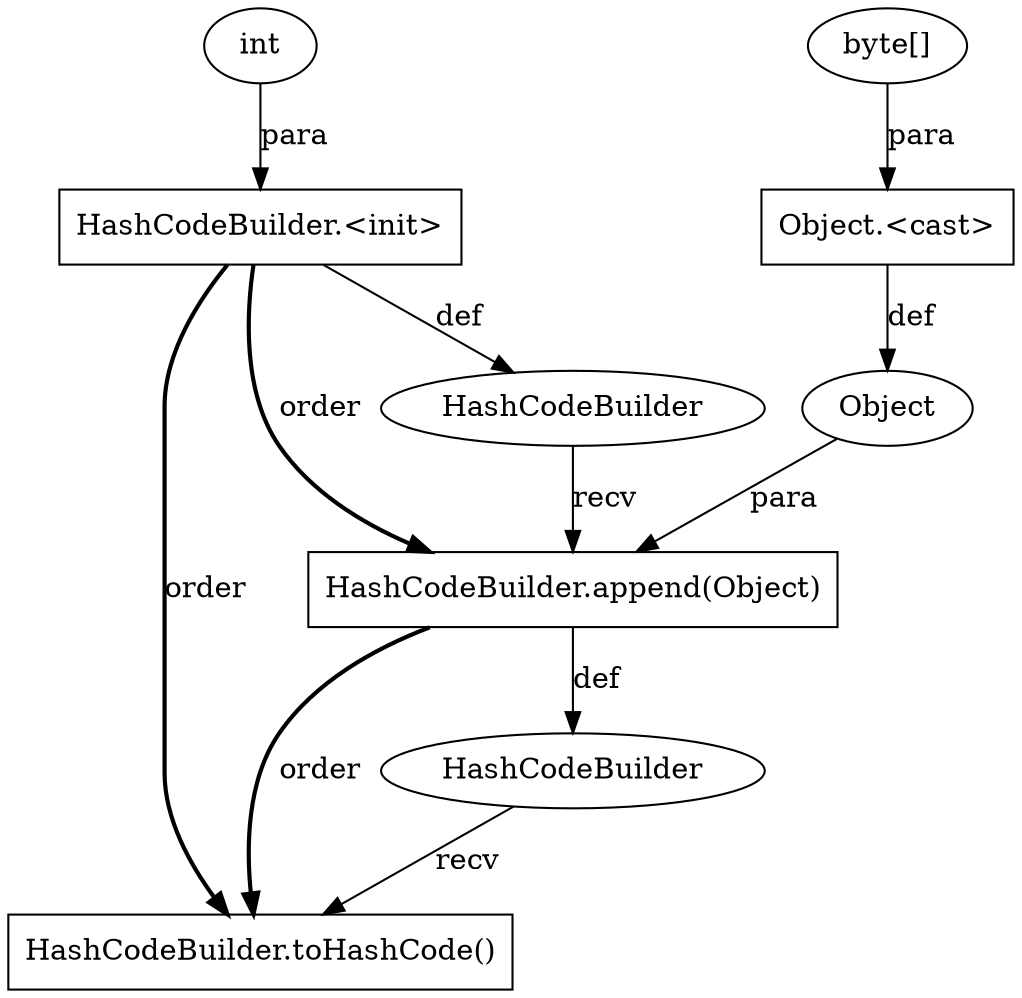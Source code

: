 digraph "AUG" {

  1 [ label="HashCodeBuilder.toHashCode()" shape="box" ];
  2 [ label="HashCodeBuilder" shape="ellipse" ];
  3 [ label="HashCodeBuilder.append(Object)" shape="box" ];
  4 [ label="HashCodeBuilder" shape="ellipse" ];
  5 [ label="HashCodeBuilder.<init>" shape="box" ];
  6 [ label="Object" shape="ellipse" ];
  7 [ label="int" shape="ellipse" ];
  8 [ label="Object.<cast>" shape="box" ];
  9 [ label="byte[]" shape="ellipse" ];
  5 -> 1 [ label="order" style="bold" ];
  2 -> 1 [ label="recv" style="solid" ];
  3 -> 1 [ label="order" style="bold" ];
  3 -> 2 [ label="def" style="solid" ];
  6 -> 3 [ label="para" style="solid" ];
  5 -> 3 [ label="order" style="bold" ];
  4 -> 3 [ label="recv" style="solid" ];
  5 -> 4 [ label="def" style="solid" ];
  7 -> 5 [ label="para" style="solid" ];
  8 -> 6 [ label="def" style="solid" ];
  9 -> 8 [ label="para" style="solid" ];
}
